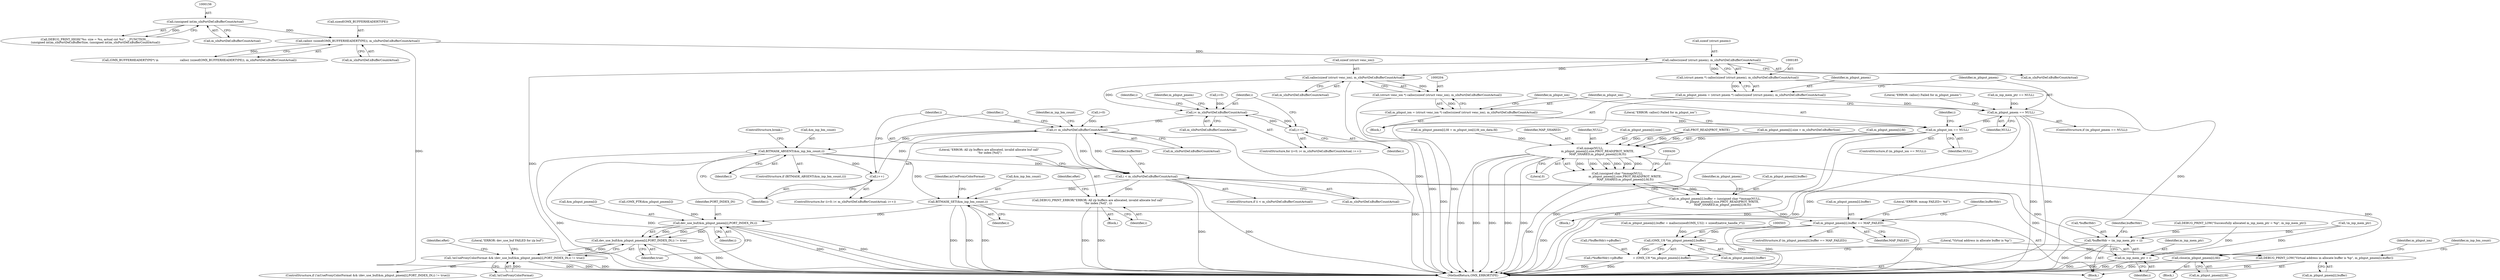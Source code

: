 digraph "0_Android_7558d03e6498e970b761aa44fff6b2c659202d95@API" {
"1000186" [label="(Call,calloc(sizeof (struct pmem), m_sInPortDef.nBufferCountActual))"];
"1000164" [label="(Call,calloc( (sizeof(OMX_BUFFERHEADERTYPE)), m_sInPortDef.nBufferCountActual))"];
"1000155" [label="(Call,(unsigned int)m_sInPortDef.nBufferCountActual)"];
"1000184" [label="(Call,(struct pmem *) calloc(sizeof (struct pmem), m_sInPortDef.nBufferCountActual))"];
"1000182" [label="(Call,m_pInput_pmem = (struct pmem *) calloc(sizeof (struct pmem), m_sInPortDef.nBufferCountActual))"];
"1000193" [label="(Call,m_pInput_pmem == NULL)"];
"1000212" [label="(Call,m_pInput_ion == NULL)"];
"1000431" [label="(Call,mmap(NULL,\n                 m_pInput_pmem[i].size,PROT_READ|PROT_WRITE,\n                 MAP_SHARED,m_pInput_pmem[i].fd,0))"];
"1000429" [label="(Call,(unsigned char *)mmap(NULL,\n                 m_pInput_pmem[i].size,PROT_READ|PROT_WRITE,\n                 MAP_SHARED,m_pInput_pmem[i].fd,0))"];
"1000423" [label="(Call,m_pInput_pmem[i].buffer = (unsigned char *)mmap(NULL,\n                 m_pInput_pmem[i].size,PROT_READ|PROT_WRITE,\n                 MAP_SHARED,m_pInput_pmem[i].fd,0))"];
"1000449" [label="(Call,m_pInput_pmem[i].buffer == MAP_FAILED)"];
"1000502" [label="(Call,(OMX_U8 *)m_pInput_pmem[i].buffer)"];
"1000497" [label="(Call,(*bufferHdr)->pBuffer           = (OMX_U8 *)m_pInput_pmem[i].buffer)"];
"1000509" [label="(Call,DEBUG_PRINT_LOW(\"Virtual address in allocate buffer is %p\", m_pInput_pmem[i].buffer))"];
"1000460" [label="(Call,close(m_pInput_pmem[i].fd))"];
"1000205" [label="(Call,calloc(sizeof (struct venc_ion), m_sInPortDef.nBufferCountActual))"];
"1000203" [label="(Call,(struct venc_ion *) calloc(sizeof (struct venc_ion), m_sInPortDef.nBufferCountActual))"];
"1000201" [label="(Call,m_pInput_ion = (struct venc_ion *) calloc(sizeof (struct venc_ion), m_sInPortDef.nBufferCountActual))"];
"1000224" [label="(Call,i< m_sInPortDef.nBufferCountActual)"];
"1000229" [label="(Call,i++)"];
"1000271" [label="(Call,i< m_sInPortDef.nBufferCountActual)"];
"1000280" [label="(Call,BITMASK_ABSENT(&m_inp_bm_count,i))"];
"1000276" [label="(Call,i++)"];
"1000287" [label="(Call,i < m_sInPortDef.nBufferCountActual)"];
"1000293" [label="(Call,*bufferHdr = (m_inp_mem_ptr + i))"];
"1000296" [label="(Call,m_inp_mem_ptr + i)"];
"1000516" [label="(Call,BITMASK_SET(&m_inp_bm_count,i))"];
"1000525" [label="(Call,dev_use_buf(&m_pInput_pmem[i],PORT_INDEX_IN,i))"];
"1000524" [label="(Call,dev_use_buf(&m_pInput_pmem[i],PORT_INDEX_IN,i) != true)"];
"1000521" [label="(Call,!mUseProxyColorFormat && (dev_use_buf(&m_pInput_pmem[i],PORT_INDEX_IN,i) != true))"];
"1000540" [label="(Call,DEBUG_PRINT_ERROR(\"ERROR: All i/p buffers are allocated, invalid allocate buf call\"\n \"for index [%d]\", i))"];
"1000292" [label="(Block,)"];
"1000182" [label="(Call,m_pInput_pmem = (struct pmem *) calloc(sizeof (struct pmem), m_sInPortDef.nBufferCountActual))"];
"1000509" [label="(Call,DEBUG_PRINT_LOW(\"Virtual address in allocate buffer is %p\", m_pInput_pmem[i].buffer))"];
"1000220" [label="(ControlStructure,for (i=0; i< m_sInPortDef.nBufferCountActual; i++))"];
"1000186" [label="(Call,calloc(sizeof (struct pmem), m_sInPortDef.nBufferCountActual))"];
"1000273" [label="(Call,m_sInPortDef.nBufferCountActual)"];
"1000522" [label="(Call,!mUseProxyColorFormat)"];
"1000422" [label="(Block,)"];
"1000212" [label="(Call,m_pInput_ion == NULL)"];
"1000530" [label="(Identifier,PORT_INDEX_IN)"];
"1000381" [label="(Call,m_pInput_pmem[i].fd = m_pInput_ion[i].fd_ion_data.fd)"];
"1000498" [label="(Call,(*bufferHdr)->pBuffer)"];
"1000277" [label="(Identifier,i)"];
"1000213" [label="(Identifier,m_pInput_ion)"];
"1000271" [label="(Call,i< m_sInPortDef.nBufferCountActual)"];
"1000548" [label="(MethodReturn,OMX_ERRORTYPE)"];
"1000460" [label="(Call,close(m_pInput_pmem[i].fd))"];
"1000146" [label="(Block,)"];
"1000211" [label="(ControlStructure,if (m_pInput_ion == NULL))"];
"1000441" [label="(Identifier,MAP_SHARED)"];
"1000217" [label="(Literal,\"ERROR: calloc() Failed for m_pInput_ion\")"];
"1000511" [label="(Call,m_pInput_pmem[i].buffer)"];
"1000461" [label="(Call,m_pInput_pmem[i].fd)"];
"1000162" [label="(Call,(OMX_BUFFERHEADERTYPE*) \\n                        calloc( (sizeof(OMX_BUFFERHEADERTYPE)), m_sInPortDef.nBufferCountActual))"];
"1000541" [label="(Literal,\"ERROR: All i/p buffers are allocated, invalid allocate buf call\"\n \"for index [%d]\")"];
"1000195" [label="(Identifier,NULL)"];
"1000179" [label="(Call,DEBUG_PRINT_LOW(\"Successfully allocated m_inp_mem_ptr = %p\", m_inp_mem_ptr))"];
"1000510" [label="(Literal,\"Virtual address in allocate buffer is %p\")"];
"1000447" [label="(Literal,0)"];
"1000431" [label="(Call,mmap(NULL,\n                 m_pInput_pmem[i].size,PROT_READ|PROT_WRITE,\n                 MAP_SHARED,m_pInput_pmem[i].fd,0))"];
"1000456" [label="(Block,)"];
"1000144" [label="(Call,!m_inp_mem_ptr)"];
"1000287" [label="(Call,i < m_sInPortDef.nBufferCountActual)"];
"1000297" [label="(Identifier,m_inp_mem_ptr)"];
"1000167" [label="(Call,m_sInPortDef.nBufferCountActual)"];
"1000205" [label="(Call,calloc(sizeof (struct venc_ion), m_sInPortDef.nBufferCountActual))"];
"1000206" [label="(Call,sizeof (struct venc_ion))"];
"1000458" [label="(Literal,\"ERROR: mmap FAILED= %d\")"];
"1000171" [label="(Call,m_inp_mem_ptr == NULL)"];
"1000189" [label="(Call,m_sInPortDef.nBufferCountActual)"];
"1000520" [label="(ControlStructure,if (!mUseProxyColorFormat && (dev_use_buf(&m_pInput_pmem[i],PORT_INDEX_IN,i) != true)))"];
"1000432" [label="(Identifier,NULL)"];
"1000164" [label="(Call,calloc( (sizeof(OMX_BUFFERHEADERTYPE)), m_sInPortDef.nBufferCountActual))"];
"1000542" [label="(Identifier,i)"];
"1000452" [label="(Identifier,m_pInput_pmem)"];
"1000544" [label="(Identifier,eRet)"];
"1000433" [label="(Call,m_pInput_pmem[i].size)"];
"1000423" [label="(Call,m_pInput_pmem[i].buffer = (unsigned char *)mmap(NULL,\n                 m_pInput_pmem[i].size,PROT_READ|PROT_WRITE,\n                 MAP_SHARED,m_pInput_pmem[i].fd,0))"];
"1000272" [label="(Identifier,i)"];
"1000226" [label="(Call,m_sInPortDef.nBufferCountActual)"];
"1000438" [label="(Call,PROT_READ|PROT_WRITE)"];
"1000288" [label="(Identifier,i)"];
"1000192" [label="(ControlStructure,if (m_pInput_pmem == NULL))"];
"1000547" [label="(Identifier,eRet)"];
"1000521" [label="(Call,!mUseProxyColorFormat && (dev_use_buf(&m_pInput_pmem[i],PORT_INDEX_IN,i) != true))"];
"1000523" [label="(Identifier,mUseProxyColorFormat)"];
"1000296" [label="(Call,m_inp_mem_ptr + i)"];
"1000285" [label="(ControlStructure,break;)"];
"1000279" [label="(ControlStructure,if (BITMASK_ABSENT(&m_inp_bm_count,i)))"];
"1000497" [label="(Call,(*bufferHdr)->pBuffer           = (OMX_U8 *)m_pInput_pmem[i].buffer)"];
"1000224" [label="(Call,i< m_sInPortDef.nBufferCountActual)"];
"1000475" [label="(Call,m_pInput_pmem[i].buffer = malloc(sizeof(OMX_U32) + sizeof(native_handle_t*)))"];
"1000281" [label="(Call,&m_inp_bm_count)"];
"1000294" [label="(Call,*bufferHdr)"];
"1000540" [label="(Call,DEBUG_PRINT_ERROR(\"ERROR: All i/p buffers are allocated, invalid allocate buf call\"\n \"for index [%d]\", i))"];
"1000531" [label="(Identifier,i)"];
"1000222" [label="(Identifier,i)"];
"1000448" [label="(ControlStructure,if (m_pInput_pmem[i].buffer == MAP_FAILED))"];
"1000517" [label="(Call,&m_inp_bm_count)"];
"1000155" [label="(Call,(unsigned int)m_sInPortDef.nBufferCountActual)"];
"1000157" [label="(Call,m_sInPortDef.nBufferCountActual)"];
"1000535" [label="(Literal,\"ERROR: dev_use_buf FAILED for i/p buf\")"];
"1000449" [label="(Call,m_pInput_pmem[i].buffer == MAP_FAILED)"];
"1000147" [label="(Call,DEBUG_PRINT_HIGH(\"%s: size = %u, actual cnt %u\", __FUNCTION__,\n (unsigned int)m_sInPortDef.nBufferSize, (unsigned int)m_sInPortDef.nBufferCountActual))"];
"1000289" [label="(Call,m_sInPortDef.nBufferCountActual)"];
"1000230" [label="(Identifier,i)"];
"1000183" [label="(Identifier,m_pInput_pmem)"];
"1000539" [label="(Block,)"];
"1000532" [label="(Identifier,true)"];
"1000282" [label="(Identifier,m_inp_bm_count)"];
"1000269" [label="(Identifier,i)"];
"1000268" [label="(Call,i=0)"];
"1000525" [label="(Call,dev_use_buf(&m_pInput_pmem[i],PORT_INDEX_IN,i))"];
"1000283" [label="(Identifier,i)"];
"1000280" [label="(Call,BITMASK_ABSENT(&m_inp_bm_count,i))"];
"1000516" [label="(Call,BITMASK_SET(&m_inp_bm_count,i))"];
"1000276" [label="(Call,i++)"];
"1000524" [label="(Call,dev_use_buf(&m_pInput_pmem[i],PORT_INDEX_IN,i) != true)"];
"1000394" [label="(Call,m_pInput_pmem[i].size = m_sInPortDef.nBufferSize)"];
"1000208" [label="(Call,m_sInPortDef.nBufferCountActual)"];
"1000519" [label="(Identifier,i)"];
"1000198" [label="(Literal,\"ERROR: calloc() Failed for m_pInput_pmem\")"];
"1000526" [label="(Call,&m_pInput_pmem[i])"];
"1000500" [label="(Identifier,bufferHdr)"];
"1000221" [label="(Call,i=0)"];
"1000267" [label="(ControlStructure,for (i=0; i< m_sInPortDef.nBufferCountActual; i++))"];
"1000424" [label="(Call,m_pInput_pmem[i].buffer)"];
"1000194" [label="(Identifier,m_pInput_pmem)"];
"1000225" [label="(Identifier,i)"];
"1000518" [label="(Identifier,m_inp_bm_count)"];
"1000502" [label="(Call,(OMX_U8 *)m_pInput_pmem[i].buffer)"];
"1000295" [label="(Identifier,bufferHdr)"];
"1000165" [label="(Call,sizeof(OMX_BUFFERHEADERTYPE))"];
"1000286" [label="(ControlStructure,if (i < m_sInPortDef.nBufferCountActual))"];
"1000504" [label="(Call,m_pInput_pmem[i].buffer)"];
"1000184" [label="(Call,(struct pmem *) calloc(sizeof (struct pmem), m_sInPortDef.nBufferCountActual))"];
"1000214" [label="(Identifier,NULL)"];
"1000203" [label="(Call,(struct venc_ion *) calloc(sizeof (struct venc_ion), m_sInPortDef.nBufferCountActual))"];
"1000298" [label="(Identifier,i)"];
"1000229" [label="(Call,i++)"];
"1000187" [label="(Call,sizeof (struct pmem))"];
"1000293" [label="(Call,*bufferHdr = (m_inp_mem_ptr + i))"];
"1000429" [label="(Call,(unsigned char *)mmap(NULL,\n                 m_pInput_pmem[i].size,PROT_READ|PROT_WRITE,\n                 MAP_SHARED,m_pInput_pmem[i].fd,0))"];
"1000235" [label="(Identifier,m_pInput_pmem)"];
"1000202" [label="(Identifier,m_pInput_ion)"];
"1000201" [label="(Call,m_pInput_ion = (struct venc_ion *) calloc(sizeof (struct venc_ion), m_sInPortDef.nBufferCountActual))"];
"1000450" [label="(Call,m_pInput_pmem[i].buffer)"];
"1000469" [label="(Identifier,m_pInput_ion)"];
"1000455" [label="(Identifier,MAP_FAILED)"];
"1000339" [label="(Call,(OMX_PTR)&m_pInput_pmem[i])"];
"1000442" [label="(Call,m_pInput_pmem[i].fd)"];
"1000193" [label="(Call,m_pInput_pmem == NULL)"];
"1000302" [label="(Identifier,bufferHdr)"];
"1000186" -> "1000184"  [label="AST: "];
"1000186" -> "1000189"  [label="CFG: "];
"1000187" -> "1000186"  [label="AST: "];
"1000189" -> "1000186"  [label="AST: "];
"1000184" -> "1000186"  [label="CFG: "];
"1000186" -> "1000548"  [label="DDG: "];
"1000186" -> "1000184"  [label="DDG: "];
"1000164" -> "1000186"  [label="DDG: "];
"1000186" -> "1000205"  [label="DDG: "];
"1000164" -> "1000162"  [label="AST: "];
"1000164" -> "1000167"  [label="CFG: "];
"1000165" -> "1000164"  [label="AST: "];
"1000167" -> "1000164"  [label="AST: "];
"1000162" -> "1000164"  [label="CFG: "];
"1000164" -> "1000548"  [label="DDG: "];
"1000164" -> "1000162"  [label="DDG: "];
"1000155" -> "1000164"  [label="DDG: "];
"1000155" -> "1000147"  [label="AST: "];
"1000155" -> "1000157"  [label="CFG: "];
"1000156" -> "1000155"  [label="AST: "];
"1000157" -> "1000155"  [label="AST: "];
"1000147" -> "1000155"  [label="CFG: "];
"1000155" -> "1000147"  [label="DDG: "];
"1000184" -> "1000182"  [label="AST: "];
"1000185" -> "1000184"  [label="AST: "];
"1000182" -> "1000184"  [label="CFG: "];
"1000184" -> "1000548"  [label="DDG: "];
"1000184" -> "1000182"  [label="DDG: "];
"1000182" -> "1000146"  [label="AST: "];
"1000183" -> "1000182"  [label="AST: "];
"1000194" -> "1000182"  [label="CFG: "];
"1000182" -> "1000548"  [label="DDG: "];
"1000182" -> "1000193"  [label="DDG: "];
"1000193" -> "1000192"  [label="AST: "];
"1000193" -> "1000195"  [label="CFG: "];
"1000194" -> "1000193"  [label="AST: "];
"1000195" -> "1000193"  [label="AST: "];
"1000198" -> "1000193"  [label="CFG: "];
"1000202" -> "1000193"  [label="CFG: "];
"1000193" -> "1000548"  [label="DDG: "];
"1000193" -> "1000548"  [label="DDG: "];
"1000193" -> "1000548"  [label="DDG: "];
"1000171" -> "1000193"  [label="DDG: "];
"1000193" -> "1000212"  [label="DDG: "];
"1000212" -> "1000211"  [label="AST: "];
"1000212" -> "1000214"  [label="CFG: "];
"1000213" -> "1000212"  [label="AST: "];
"1000214" -> "1000212"  [label="AST: "];
"1000217" -> "1000212"  [label="CFG: "];
"1000222" -> "1000212"  [label="CFG: "];
"1000212" -> "1000548"  [label="DDG: "];
"1000212" -> "1000548"  [label="DDG: "];
"1000212" -> "1000548"  [label="DDG: "];
"1000201" -> "1000212"  [label="DDG: "];
"1000212" -> "1000431"  [label="DDG: "];
"1000431" -> "1000429"  [label="AST: "];
"1000431" -> "1000447"  [label="CFG: "];
"1000432" -> "1000431"  [label="AST: "];
"1000433" -> "1000431"  [label="AST: "];
"1000438" -> "1000431"  [label="AST: "];
"1000441" -> "1000431"  [label="AST: "];
"1000442" -> "1000431"  [label="AST: "];
"1000447" -> "1000431"  [label="AST: "];
"1000429" -> "1000431"  [label="CFG: "];
"1000431" -> "1000548"  [label="DDG: "];
"1000431" -> "1000548"  [label="DDG: "];
"1000431" -> "1000548"  [label="DDG: "];
"1000431" -> "1000548"  [label="DDG: "];
"1000431" -> "1000548"  [label="DDG: "];
"1000431" -> "1000429"  [label="DDG: "];
"1000431" -> "1000429"  [label="DDG: "];
"1000431" -> "1000429"  [label="DDG: "];
"1000431" -> "1000429"  [label="DDG: "];
"1000431" -> "1000429"  [label="DDG: "];
"1000431" -> "1000429"  [label="DDG: "];
"1000394" -> "1000431"  [label="DDG: "];
"1000438" -> "1000431"  [label="DDG: "];
"1000438" -> "1000431"  [label="DDG: "];
"1000381" -> "1000431"  [label="DDG: "];
"1000431" -> "1000460"  [label="DDG: "];
"1000429" -> "1000423"  [label="AST: "];
"1000430" -> "1000429"  [label="AST: "];
"1000423" -> "1000429"  [label="CFG: "];
"1000429" -> "1000548"  [label="DDG: "];
"1000429" -> "1000423"  [label="DDG: "];
"1000423" -> "1000422"  [label="AST: "];
"1000424" -> "1000423"  [label="AST: "];
"1000452" -> "1000423"  [label="CFG: "];
"1000423" -> "1000548"  [label="DDG: "];
"1000423" -> "1000449"  [label="DDG: "];
"1000449" -> "1000448"  [label="AST: "];
"1000449" -> "1000455"  [label="CFG: "];
"1000450" -> "1000449"  [label="AST: "];
"1000455" -> "1000449"  [label="AST: "];
"1000458" -> "1000449"  [label="CFG: "];
"1000500" -> "1000449"  [label="CFG: "];
"1000449" -> "1000548"  [label="DDG: "];
"1000449" -> "1000548"  [label="DDG: "];
"1000449" -> "1000548"  [label="DDG: "];
"1000449" -> "1000502"  [label="DDG: "];
"1000502" -> "1000497"  [label="AST: "];
"1000502" -> "1000504"  [label="CFG: "];
"1000503" -> "1000502"  [label="AST: "];
"1000504" -> "1000502"  [label="AST: "];
"1000497" -> "1000502"  [label="CFG: "];
"1000502" -> "1000497"  [label="DDG: "];
"1000475" -> "1000502"  [label="DDG: "];
"1000502" -> "1000509"  [label="DDG: "];
"1000497" -> "1000292"  [label="AST: "];
"1000498" -> "1000497"  [label="AST: "];
"1000510" -> "1000497"  [label="CFG: "];
"1000497" -> "1000548"  [label="DDG: "];
"1000497" -> "1000548"  [label="DDG: "];
"1000509" -> "1000292"  [label="AST: "];
"1000509" -> "1000511"  [label="CFG: "];
"1000510" -> "1000509"  [label="AST: "];
"1000511" -> "1000509"  [label="AST: "];
"1000518" -> "1000509"  [label="CFG: "];
"1000509" -> "1000548"  [label="DDG: "];
"1000509" -> "1000548"  [label="DDG: "];
"1000460" -> "1000456"  [label="AST: "];
"1000460" -> "1000461"  [label="CFG: "];
"1000461" -> "1000460"  [label="AST: "];
"1000469" -> "1000460"  [label="CFG: "];
"1000460" -> "1000548"  [label="DDG: "];
"1000460" -> "1000548"  [label="DDG: "];
"1000205" -> "1000203"  [label="AST: "];
"1000205" -> "1000208"  [label="CFG: "];
"1000206" -> "1000205"  [label="AST: "];
"1000208" -> "1000205"  [label="AST: "];
"1000203" -> "1000205"  [label="CFG: "];
"1000205" -> "1000548"  [label="DDG: "];
"1000205" -> "1000203"  [label="DDG: "];
"1000205" -> "1000224"  [label="DDG: "];
"1000203" -> "1000201"  [label="AST: "];
"1000204" -> "1000203"  [label="AST: "];
"1000201" -> "1000203"  [label="CFG: "];
"1000203" -> "1000548"  [label="DDG: "];
"1000203" -> "1000201"  [label="DDG: "];
"1000201" -> "1000146"  [label="AST: "];
"1000202" -> "1000201"  [label="AST: "];
"1000213" -> "1000201"  [label="CFG: "];
"1000201" -> "1000548"  [label="DDG: "];
"1000224" -> "1000220"  [label="AST: "];
"1000224" -> "1000226"  [label="CFG: "];
"1000225" -> "1000224"  [label="AST: "];
"1000226" -> "1000224"  [label="AST: "];
"1000235" -> "1000224"  [label="CFG: "];
"1000269" -> "1000224"  [label="CFG: "];
"1000221" -> "1000224"  [label="DDG: "];
"1000229" -> "1000224"  [label="DDG: "];
"1000224" -> "1000229"  [label="DDG: "];
"1000224" -> "1000271"  [label="DDG: "];
"1000229" -> "1000220"  [label="AST: "];
"1000229" -> "1000230"  [label="CFG: "];
"1000230" -> "1000229"  [label="AST: "];
"1000225" -> "1000229"  [label="CFG: "];
"1000271" -> "1000267"  [label="AST: "];
"1000271" -> "1000273"  [label="CFG: "];
"1000272" -> "1000271"  [label="AST: "];
"1000273" -> "1000271"  [label="AST: "];
"1000282" -> "1000271"  [label="CFG: "];
"1000288" -> "1000271"  [label="CFG: "];
"1000271" -> "1000548"  [label="DDG: "];
"1000268" -> "1000271"  [label="DDG: "];
"1000276" -> "1000271"  [label="DDG: "];
"1000271" -> "1000280"  [label="DDG: "];
"1000271" -> "1000287"  [label="DDG: "];
"1000271" -> "1000287"  [label="DDG: "];
"1000280" -> "1000279"  [label="AST: "];
"1000280" -> "1000283"  [label="CFG: "];
"1000281" -> "1000280"  [label="AST: "];
"1000283" -> "1000280"  [label="AST: "];
"1000285" -> "1000280"  [label="CFG: "];
"1000277" -> "1000280"  [label="CFG: "];
"1000280" -> "1000548"  [label="DDG: "];
"1000280" -> "1000548"  [label="DDG: "];
"1000280" -> "1000276"  [label="DDG: "];
"1000280" -> "1000287"  [label="DDG: "];
"1000280" -> "1000516"  [label="DDG: "];
"1000276" -> "1000267"  [label="AST: "];
"1000276" -> "1000277"  [label="CFG: "];
"1000277" -> "1000276"  [label="AST: "];
"1000272" -> "1000276"  [label="CFG: "];
"1000287" -> "1000286"  [label="AST: "];
"1000287" -> "1000289"  [label="CFG: "];
"1000288" -> "1000287"  [label="AST: "];
"1000289" -> "1000287"  [label="AST: "];
"1000295" -> "1000287"  [label="CFG: "];
"1000541" -> "1000287"  [label="CFG: "];
"1000287" -> "1000548"  [label="DDG: "];
"1000287" -> "1000548"  [label="DDG: "];
"1000287" -> "1000293"  [label="DDG: "];
"1000287" -> "1000296"  [label="DDG: "];
"1000287" -> "1000516"  [label="DDG: "];
"1000287" -> "1000540"  [label="DDG: "];
"1000293" -> "1000292"  [label="AST: "];
"1000293" -> "1000296"  [label="CFG: "];
"1000294" -> "1000293"  [label="AST: "];
"1000296" -> "1000293"  [label="AST: "];
"1000302" -> "1000293"  [label="CFG: "];
"1000293" -> "1000548"  [label="DDG: "];
"1000293" -> "1000548"  [label="DDG: "];
"1000179" -> "1000293"  [label="DDG: "];
"1000144" -> "1000293"  [label="DDG: "];
"1000296" -> "1000298"  [label="CFG: "];
"1000297" -> "1000296"  [label="AST: "];
"1000298" -> "1000296"  [label="AST: "];
"1000296" -> "1000548"  [label="DDG: "];
"1000296" -> "1000548"  [label="DDG: "];
"1000179" -> "1000296"  [label="DDG: "];
"1000144" -> "1000296"  [label="DDG: "];
"1000516" -> "1000292"  [label="AST: "];
"1000516" -> "1000519"  [label="CFG: "];
"1000517" -> "1000516"  [label="AST: "];
"1000519" -> "1000516"  [label="AST: "];
"1000523" -> "1000516"  [label="CFG: "];
"1000516" -> "1000548"  [label="DDG: "];
"1000516" -> "1000548"  [label="DDG: "];
"1000516" -> "1000548"  [label="DDG: "];
"1000516" -> "1000525"  [label="DDG: "];
"1000525" -> "1000524"  [label="AST: "];
"1000525" -> "1000531"  [label="CFG: "];
"1000526" -> "1000525"  [label="AST: "];
"1000530" -> "1000525"  [label="AST: "];
"1000531" -> "1000525"  [label="AST: "];
"1000532" -> "1000525"  [label="CFG: "];
"1000525" -> "1000548"  [label="DDG: "];
"1000525" -> "1000548"  [label="DDG: "];
"1000525" -> "1000548"  [label="DDG: "];
"1000525" -> "1000524"  [label="DDG: "];
"1000525" -> "1000524"  [label="DDG: "];
"1000525" -> "1000524"  [label="DDG: "];
"1000339" -> "1000525"  [label="DDG: "];
"1000524" -> "1000521"  [label="AST: "];
"1000524" -> "1000532"  [label="CFG: "];
"1000532" -> "1000524"  [label="AST: "];
"1000521" -> "1000524"  [label="CFG: "];
"1000524" -> "1000548"  [label="DDG: "];
"1000524" -> "1000548"  [label="DDG: "];
"1000524" -> "1000521"  [label="DDG: "];
"1000524" -> "1000521"  [label="DDG: "];
"1000521" -> "1000520"  [label="AST: "];
"1000521" -> "1000522"  [label="CFG: "];
"1000522" -> "1000521"  [label="AST: "];
"1000535" -> "1000521"  [label="CFG: "];
"1000547" -> "1000521"  [label="CFG: "];
"1000521" -> "1000548"  [label="DDG: "];
"1000521" -> "1000548"  [label="DDG: "];
"1000521" -> "1000548"  [label="DDG: "];
"1000522" -> "1000521"  [label="DDG: "];
"1000540" -> "1000539"  [label="AST: "];
"1000540" -> "1000542"  [label="CFG: "];
"1000541" -> "1000540"  [label="AST: "];
"1000542" -> "1000540"  [label="AST: "];
"1000544" -> "1000540"  [label="CFG: "];
"1000540" -> "1000548"  [label="DDG: "];
"1000540" -> "1000548"  [label="DDG: "];
}
